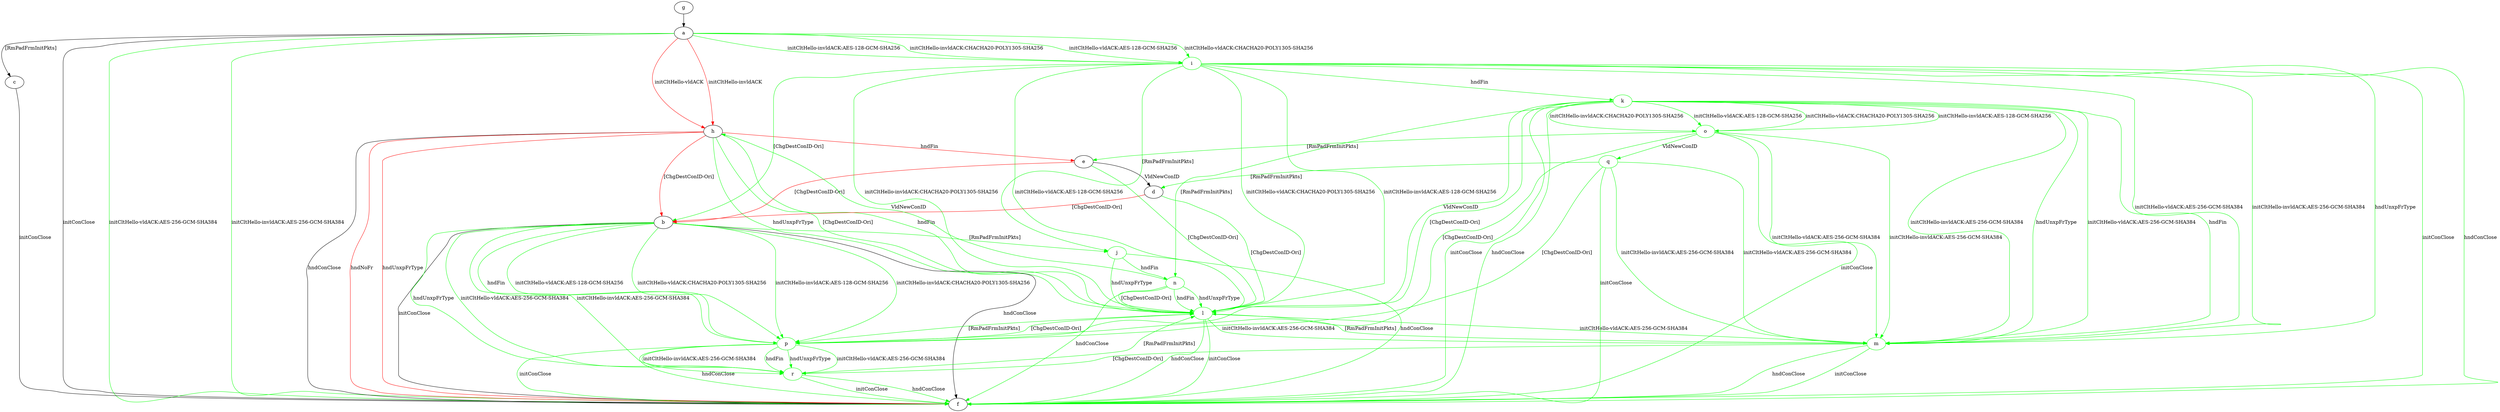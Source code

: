 digraph "" {
	a -> c	[key=0,
		label="[RmPadFrmInitPkts] "];
	a -> f	[key=0,
		label="initConClose "];
	a -> f	[key=1,
		color=green,
		label="initCltHello-vldACK:AES-256-GCM-SHA384 "];
	a -> f	[key=2,
		color=green,
		label="initCltHello-invldACK:AES-256-GCM-SHA384 "];
	a -> h	[key=0,
		color=red,
		label="initCltHello-vldACK "];
	a -> h	[key=1,
		color=red,
		label="initCltHello-invldACK "];
	i	[color=green];
	a -> i	[key=0,
		color=green,
		label="initCltHello-vldACK:AES-128-GCM-SHA256 "];
	a -> i	[key=1,
		color=green,
		label="initCltHello-vldACK:CHACHA20-POLY1305-SHA256 "];
	a -> i	[key=2,
		color=green,
		label="initCltHello-invldACK:AES-128-GCM-SHA256 "];
	a -> i	[key=3,
		color=green,
		label="initCltHello-invldACK:CHACHA20-POLY1305-SHA256 "];
	b -> f	[key=0,
		label="initConClose "];
	b -> f	[key=1,
		label="hndConClose "];
	j	[color=green];
	b -> j	[key=0,
		color=green,
		label="[RmPadFrmInitPkts] "];
	p	[color=green];
	b -> p	[key=0,
		color=green,
		label="initCltHello-vldACK:AES-128-GCM-SHA256 "];
	b -> p	[key=1,
		color=green,
		label="initCltHello-vldACK:CHACHA20-POLY1305-SHA256 "];
	b -> p	[key=2,
		color=green,
		label="initCltHello-invldACK:AES-128-GCM-SHA256 "];
	b -> p	[key=3,
		color=green,
		label="initCltHello-invldACK:CHACHA20-POLY1305-SHA256 "];
	b -> p	[key=4,
		color=green,
		label="hndFin "];
	r	[color=green];
	b -> r	[key=0,
		color=green,
		label="initCltHello-vldACK:AES-256-GCM-SHA384 "];
	b -> r	[key=1,
		color=green,
		label="initCltHello-invldACK:AES-256-GCM-SHA384 "];
	b -> r	[key=2,
		color=green,
		label="hndUnxpFrType "];
	c -> f	[key=0,
		label="initConClose "];
	d -> b	[key=0,
		color=red,
		label="[ChgDestConID-Ori] "];
	l	[color=green];
	d -> l	[key=0,
		color=green,
		label="[ChgDestConID-Ori] "];
	e -> b	[key=0,
		color=red,
		label="[ChgDestConID-Ori] "];
	e -> d	[key=0,
		label="VldNewConID "];
	e -> l	[key=0,
		color=green,
		label="[ChgDestConID-Ori] "];
	g -> a	[key=0];
	h -> b	[key=0,
		color=red,
		label="[ChgDestConID-Ori] "];
	h -> e	[key=0,
		color=red,
		label="hndFin "];
	h -> f	[key=0,
		label="hndConClose "];
	h -> f	[key=1,
		color=red,
		label="hndNoFr "];
	h -> f	[key=2,
		color=red,
		label="hndUnxpFrType "];
	h -> l	[key=0,
		color=green,
		label="hndFin "];
	h -> l	[key=1,
		color=green,
		label="hndUnxpFrType "];
	h -> l	[key=2,
		color=green,
		label="[ChgDestConID-Ori] "];
	i -> b	[key=0,
		color=green,
		label="[ChgDestConID-Ori] "];
	i -> f	[key=0,
		color=green,
		label="initConClose "];
	i -> f	[key=1,
		color=green,
		label="hndConClose "];
	i -> j	[key=0,
		color=green,
		label="[RmPadFrmInitPkts] "];
	k	[color=green];
	i -> k	[key=0,
		color=green,
		label="hndFin "];
	i -> l	[key=0,
		color=green,
		label="initCltHello-vldACK:AES-128-GCM-SHA256 "];
	i -> l	[key=1,
		color=green,
		label="initCltHello-vldACK:CHACHA20-POLY1305-SHA256 "];
	i -> l	[key=2,
		color=green,
		label="initCltHello-invldACK:AES-128-GCM-SHA256 "];
	i -> l	[key=3,
		color=green,
		label="initCltHello-invldACK:CHACHA20-POLY1305-SHA256 "];
	m	[color=green];
	i -> m	[key=0,
		color=green,
		label="initCltHello-vldACK:AES-256-GCM-SHA384 "];
	i -> m	[key=1,
		color=green,
		label="initCltHello-invldACK:AES-256-GCM-SHA384 "];
	i -> m	[key=2,
		color=green,
		label="hndUnxpFrType "];
	j -> f	[key=0,
		color=green,
		label="hndConClose "];
	j -> l	[key=0,
		color=green,
		label="hndUnxpFrType "];
	n	[color=green];
	j -> n	[key=0,
		color=green,
		label="hndFin "];
	k -> f	[key=0,
		color=green,
		label="initConClose "];
	k -> f	[key=1,
		color=green,
		label="hndConClose "];
	k -> l	[key=0,
		color=green,
		label="VldNewConID "];
	k -> m	[key=0,
		color=green,
		label="initCltHello-vldACK:AES-256-GCM-SHA384 "];
	k -> m	[key=1,
		color=green,
		label="initCltHello-invldACK:AES-256-GCM-SHA384 "];
	k -> m	[key=2,
		color=green,
		label="hndFin "];
	k -> m	[key=3,
		color=green,
		label="hndUnxpFrType "];
	k -> n	[key=0,
		color=green,
		label="[RmPadFrmInitPkts] "];
	o	[color=green];
	k -> o	[key=0,
		color=green,
		label="initCltHello-vldACK:AES-128-GCM-SHA256 "];
	k -> o	[key=1,
		color=green,
		label="initCltHello-vldACK:CHACHA20-POLY1305-SHA256 "];
	k -> o	[key=2,
		color=green,
		label="initCltHello-invldACK:AES-128-GCM-SHA256 "];
	k -> o	[key=3,
		color=green,
		label="initCltHello-invldACK:CHACHA20-POLY1305-SHA256 "];
	k -> p	[key=0,
		color=green,
		label="[ChgDestConID-Ori] "];
	l -> f	[key=0,
		color=green,
		label="initConClose "];
	l -> f	[key=1,
		color=green,
		label="hndConClose "];
	l -> m	[key=0,
		color=green,
		label="initCltHello-vldACK:AES-256-GCM-SHA384 "];
	l -> m	[key=1,
		color=green,
		label="initCltHello-invldACK:AES-256-GCM-SHA384 "];
	l -> p	[key=0,
		color=green,
		label="[ChgDestConID-Ori] "];
	m -> f	[key=0,
		color=green,
		label="initConClose "];
	m -> f	[key=1,
		color=green,
		label="hndConClose "];
	m -> l	[key=0,
		color=green,
		label="[RmPadFrmInitPkts] "];
	m -> r	[key=0,
		color=green,
		label="[ChgDestConID-Ori] "];
	n -> f	[key=0,
		color=green,
		label="hndConClose "];
	n -> h	[key=0,
		color=green,
		label="VldNewConID "];
	n -> l	[key=0,
		color=green,
		label="hndFin "];
	n -> l	[key=1,
		color=green,
		label="hndUnxpFrType "];
	n -> l	[key=2,
		color=green,
		label="[ChgDestConID-Ori] "];
	o -> e	[key=0,
		color=green,
		label="[RmPadFrmInitPkts] "];
	o -> f	[key=0,
		color=green,
		label="initConClose "];
	o -> m	[key=0,
		color=green,
		label="initCltHello-vldACK:AES-256-GCM-SHA384 "];
	o -> m	[key=1,
		color=green,
		label="initCltHello-invldACK:AES-256-GCM-SHA384 "];
	o -> p	[key=0,
		color=green,
		label="[ChgDestConID-Ori] "];
	q	[color=green];
	o -> q	[key=0,
		color=green,
		label="VldNewConID "];
	p -> f	[key=0,
		color=green,
		label="initConClose "];
	p -> f	[key=1,
		color=green,
		label="hndConClose "];
	p -> l	[key=0,
		color=green,
		label="[RmPadFrmInitPkts] "];
	p -> r	[key=0,
		color=green,
		label="initCltHello-vldACK:AES-256-GCM-SHA384 "];
	p -> r	[key=1,
		color=green,
		label="initCltHello-invldACK:AES-256-GCM-SHA384 "];
	p -> r	[key=2,
		color=green,
		label="hndFin "];
	p -> r	[key=3,
		color=green,
		label="hndUnxpFrType "];
	q -> d	[key=0,
		color=green,
		label="[RmPadFrmInitPkts] "];
	q -> f	[key=0,
		color=green,
		label="initConClose "];
	q -> m	[key=0,
		color=green,
		label="initCltHello-vldACK:AES-256-GCM-SHA384 "];
	q -> m	[key=1,
		color=green,
		label="initCltHello-invldACK:AES-256-GCM-SHA384 "];
	q -> p	[key=0,
		color=green,
		label="[ChgDestConID-Ori] "];
	r -> f	[key=0,
		color=green,
		label="initConClose "];
	r -> f	[key=1,
		color=green,
		label="hndConClose "];
	r -> l	[key=0,
		color=green,
		label="[RmPadFrmInitPkts] "];
}
